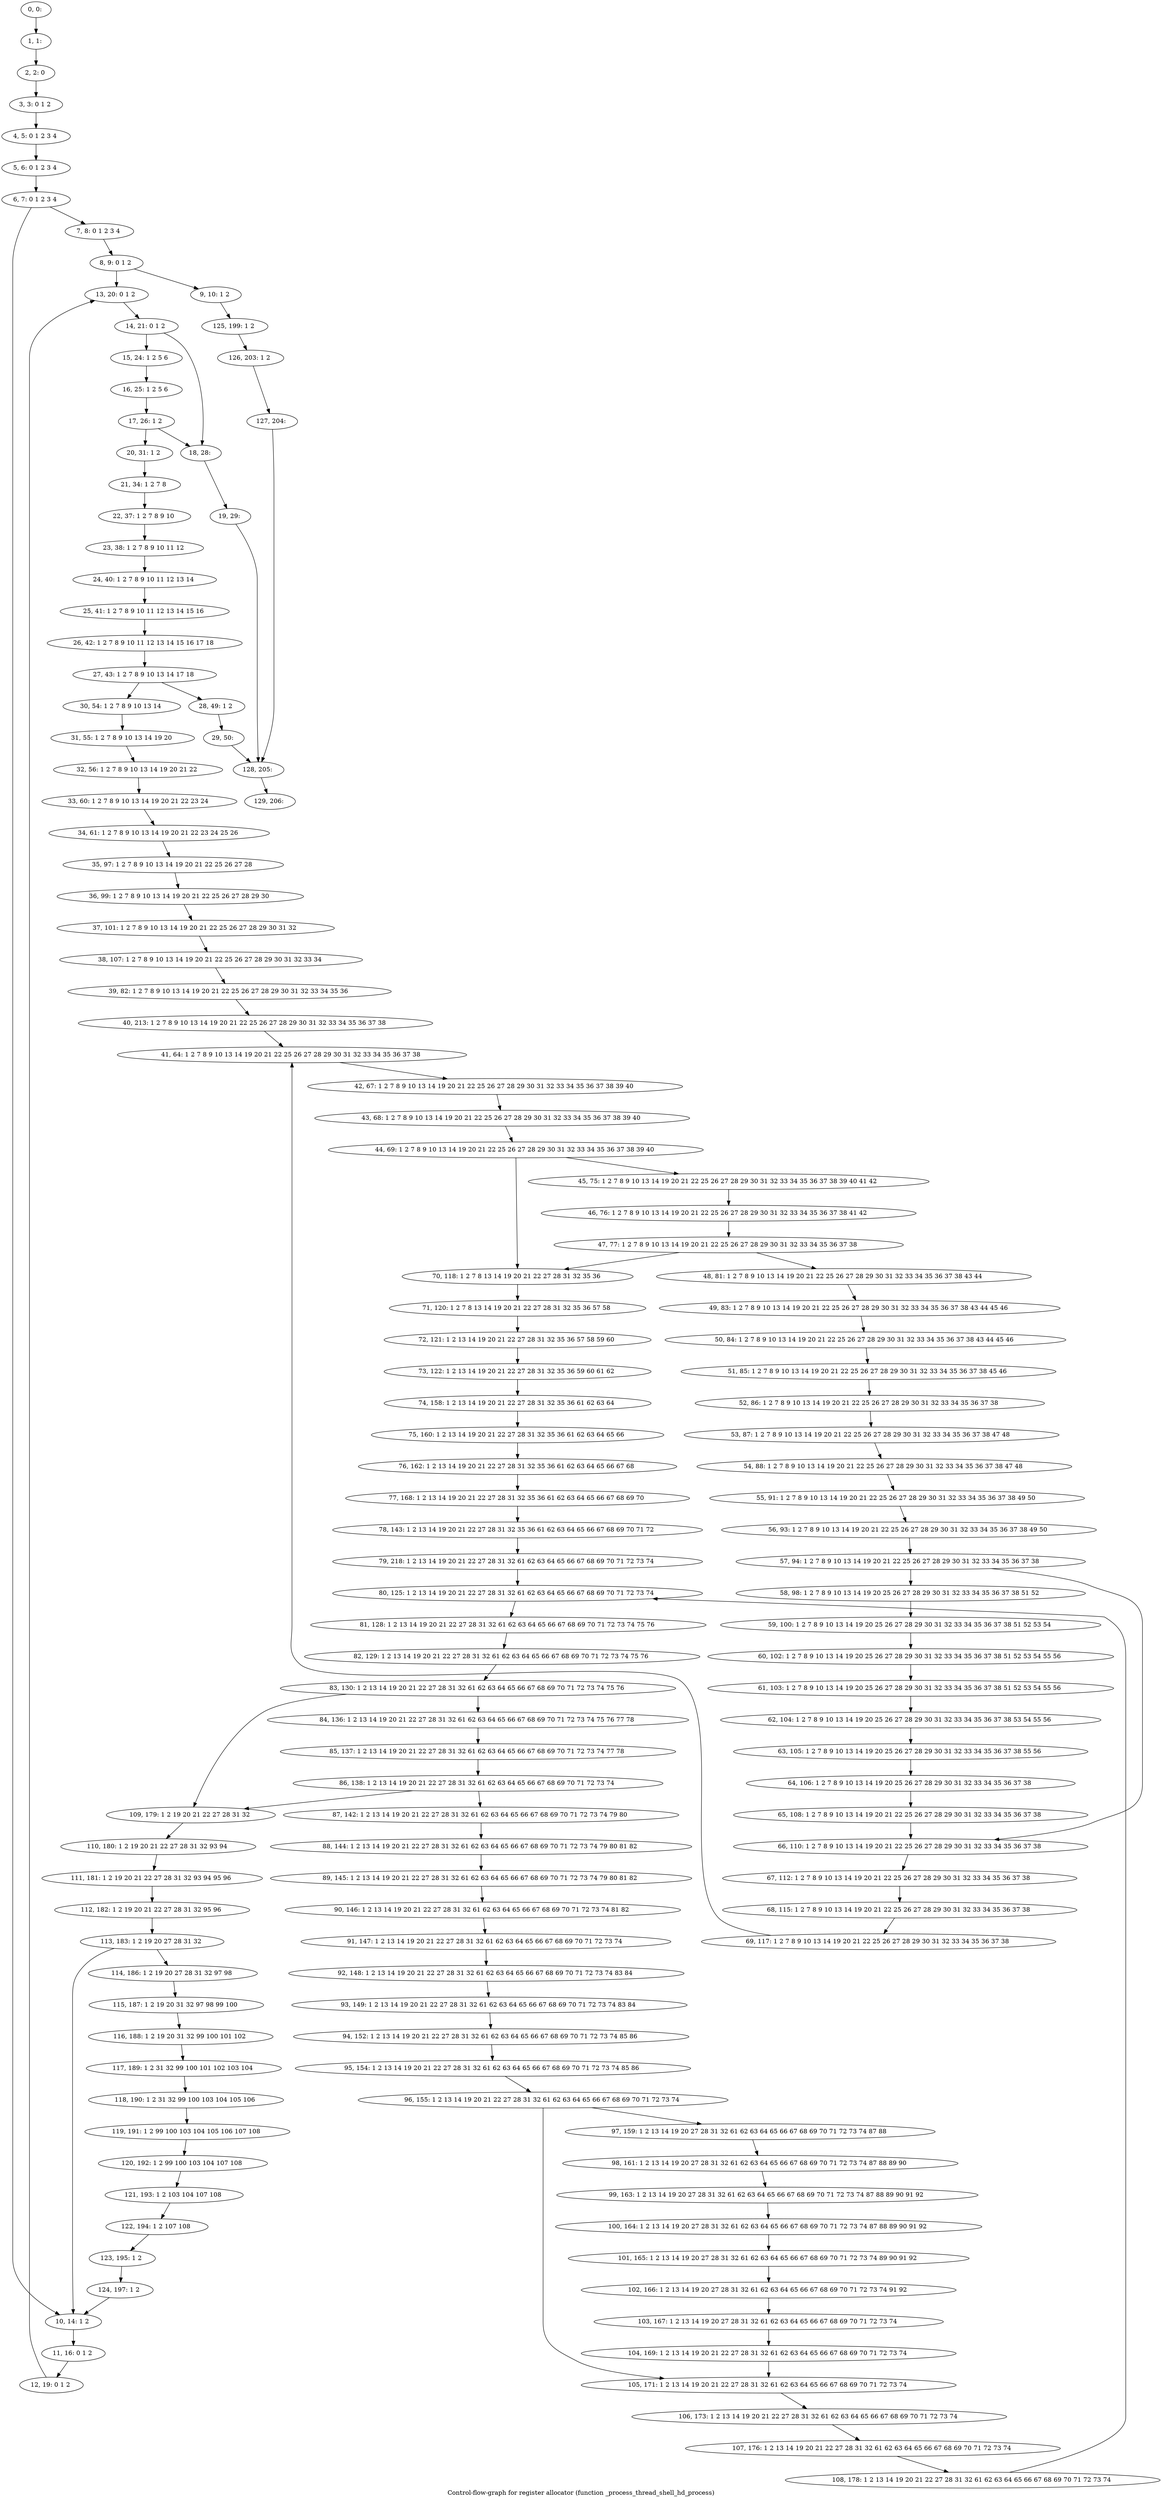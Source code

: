 digraph G {
graph [label="Control-flow-graph for register allocator (function _process_thread_shell_hd_process)"]
0[label="0, 0: "];
1[label="1, 1: "];
2[label="2, 2: 0 "];
3[label="3, 3: 0 1 2 "];
4[label="4, 5: 0 1 2 3 4 "];
5[label="5, 6: 0 1 2 3 4 "];
6[label="6, 7: 0 1 2 3 4 "];
7[label="7, 8: 0 1 2 3 4 "];
8[label="8, 9: 0 1 2 "];
9[label="9, 10: 1 2 "];
10[label="10, 14: 1 2 "];
11[label="11, 16: 0 1 2 "];
12[label="12, 19: 0 1 2 "];
13[label="13, 20: 0 1 2 "];
14[label="14, 21: 0 1 2 "];
15[label="15, 24: 1 2 5 6 "];
16[label="16, 25: 1 2 5 6 "];
17[label="17, 26: 1 2 "];
18[label="18, 28: "];
19[label="19, 29: "];
20[label="20, 31: 1 2 "];
21[label="21, 34: 1 2 7 8 "];
22[label="22, 37: 1 2 7 8 9 10 "];
23[label="23, 38: 1 2 7 8 9 10 11 12 "];
24[label="24, 40: 1 2 7 8 9 10 11 12 13 14 "];
25[label="25, 41: 1 2 7 8 9 10 11 12 13 14 15 16 "];
26[label="26, 42: 1 2 7 8 9 10 11 12 13 14 15 16 17 18 "];
27[label="27, 43: 1 2 7 8 9 10 13 14 17 18 "];
28[label="28, 49: 1 2 "];
29[label="29, 50: "];
30[label="30, 54: 1 2 7 8 9 10 13 14 "];
31[label="31, 55: 1 2 7 8 9 10 13 14 19 20 "];
32[label="32, 56: 1 2 7 8 9 10 13 14 19 20 21 22 "];
33[label="33, 60: 1 2 7 8 9 10 13 14 19 20 21 22 23 24 "];
34[label="34, 61: 1 2 7 8 9 10 13 14 19 20 21 22 23 24 25 26 "];
35[label="35, 97: 1 2 7 8 9 10 13 14 19 20 21 22 25 26 27 28 "];
36[label="36, 99: 1 2 7 8 9 10 13 14 19 20 21 22 25 26 27 28 29 30 "];
37[label="37, 101: 1 2 7 8 9 10 13 14 19 20 21 22 25 26 27 28 29 30 31 32 "];
38[label="38, 107: 1 2 7 8 9 10 13 14 19 20 21 22 25 26 27 28 29 30 31 32 33 34 "];
39[label="39, 82: 1 2 7 8 9 10 13 14 19 20 21 22 25 26 27 28 29 30 31 32 33 34 35 36 "];
40[label="40, 213: 1 2 7 8 9 10 13 14 19 20 21 22 25 26 27 28 29 30 31 32 33 34 35 36 37 38 "];
41[label="41, 64: 1 2 7 8 9 10 13 14 19 20 21 22 25 26 27 28 29 30 31 32 33 34 35 36 37 38 "];
42[label="42, 67: 1 2 7 8 9 10 13 14 19 20 21 22 25 26 27 28 29 30 31 32 33 34 35 36 37 38 39 40 "];
43[label="43, 68: 1 2 7 8 9 10 13 14 19 20 21 22 25 26 27 28 29 30 31 32 33 34 35 36 37 38 39 40 "];
44[label="44, 69: 1 2 7 8 9 10 13 14 19 20 21 22 25 26 27 28 29 30 31 32 33 34 35 36 37 38 39 40 "];
45[label="45, 75: 1 2 7 8 9 10 13 14 19 20 21 22 25 26 27 28 29 30 31 32 33 34 35 36 37 38 39 40 41 42 "];
46[label="46, 76: 1 2 7 8 9 10 13 14 19 20 21 22 25 26 27 28 29 30 31 32 33 34 35 36 37 38 41 42 "];
47[label="47, 77: 1 2 7 8 9 10 13 14 19 20 21 22 25 26 27 28 29 30 31 32 33 34 35 36 37 38 "];
48[label="48, 81: 1 2 7 8 9 10 13 14 19 20 21 22 25 26 27 28 29 30 31 32 33 34 35 36 37 38 43 44 "];
49[label="49, 83: 1 2 7 8 9 10 13 14 19 20 21 22 25 26 27 28 29 30 31 32 33 34 35 36 37 38 43 44 45 46 "];
50[label="50, 84: 1 2 7 8 9 10 13 14 19 20 21 22 25 26 27 28 29 30 31 32 33 34 35 36 37 38 43 44 45 46 "];
51[label="51, 85: 1 2 7 8 9 10 13 14 19 20 21 22 25 26 27 28 29 30 31 32 33 34 35 36 37 38 45 46 "];
52[label="52, 86: 1 2 7 8 9 10 13 14 19 20 21 22 25 26 27 28 29 30 31 32 33 34 35 36 37 38 "];
53[label="53, 87: 1 2 7 8 9 10 13 14 19 20 21 22 25 26 27 28 29 30 31 32 33 34 35 36 37 38 47 48 "];
54[label="54, 88: 1 2 7 8 9 10 13 14 19 20 21 22 25 26 27 28 29 30 31 32 33 34 35 36 37 38 47 48 "];
55[label="55, 91: 1 2 7 8 9 10 13 14 19 20 21 22 25 26 27 28 29 30 31 32 33 34 35 36 37 38 49 50 "];
56[label="56, 93: 1 2 7 8 9 10 13 14 19 20 21 22 25 26 27 28 29 30 31 32 33 34 35 36 37 38 49 50 "];
57[label="57, 94: 1 2 7 8 9 10 13 14 19 20 21 22 25 26 27 28 29 30 31 32 33 34 35 36 37 38 "];
58[label="58, 98: 1 2 7 8 9 10 13 14 19 20 25 26 27 28 29 30 31 32 33 34 35 36 37 38 51 52 "];
59[label="59, 100: 1 2 7 8 9 10 13 14 19 20 25 26 27 28 29 30 31 32 33 34 35 36 37 38 51 52 53 54 "];
60[label="60, 102: 1 2 7 8 9 10 13 14 19 20 25 26 27 28 29 30 31 32 33 34 35 36 37 38 51 52 53 54 55 56 "];
61[label="61, 103: 1 2 7 8 9 10 13 14 19 20 25 26 27 28 29 30 31 32 33 34 35 36 37 38 51 52 53 54 55 56 "];
62[label="62, 104: 1 2 7 8 9 10 13 14 19 20 25 26 27 28 29 30 31 32 33 34 35 36 37 38 53 54 55 56 "];
63[label="63, 105: 1 2 7 8 9 10 13 14 19 20 25 26 27 28 29 30 31 32 33 34 35 36 37 38 55 56 "];
64[label="64, 106: 1 2 7 8 9 10 13 14 19 20 25 26 27 28 29 30 31 32 33 34 35 36 37 38 "];
65[label="65, 108: 1 2 7 8 9 10 13 14 19 20 21 22 25 26 27 28 29 30 31 32 33 34 35 36 37 38 "];
66[label="66, 110: 1 2 7 8 9 10 13 14 19 20 21 22 25 26 27 28 29 30 31 32 33 34 35 36 37 38 "];
67[label="67, 112: 1 2 7 8 9 10 13 14 19 20 21 22 25 26 27 28 29 30 31 32 33 34 35 36 37 38 "];
68[label="68, 115: 1 2 7 8 9 10 13 14 19 20 21 22 25 26 27 28 29 30 31 32 33 34 35 36 37 38 "];
69[label="69, 117: 1 2 7 8 9 10 13 14 19 20 21 22 25 26 27 28 29 30 31 32 33 34 35 36 37 38 "];
70[label="70, 118: 1 2 7 8 13 14 19 20 21 22 27 28 31 32 35 36 "];
71[label="71, 120: 1 2 7 8 13 14 19 20 21 22 27 28 31 32 35 36 57 58 "];
72[label="72, 121: 1 2 13 14 19 20 21 22 27 28 31 32 35 36 57 58 59 60 "];
73[label="73, 122: 1 2 13 14 19 20 21 22 27 28 31 32 35 36 59 60 61 62 "];
74[label="74, 158: 1 2 13 14 19 20 21 22 27 28 31 32 35 36 61 62 63 64 "];
75[label="75, 160: 1 2 13 14 19 20 21 22 27 28 31 32 35 36 61 62 63 64 65 66 "];
76[label="76, 162: 1 2 13 14 19 20 21 22 27 28 31 32 35 36 61 62 63 64 65 66 67 68 "];
77[label="77, 168: 1 2 13 14 19 20 21 22 27 28 31 32 35 36 61 62 63 64 65 66 67 68 69 70 "];
78[label="78, 143: 1 2 13 14 19 20 21 22 27 28 31 32 35 36 61 62 63 64 65 66 67 68 69 70 71 72 "];
79[label="79, 218: 1 2 13 14 19 20 21 22 27 28 31 32 61 62 63 64 65 66 67 68 69 70 71 72 73 74 "];
80[label="80, 125: 1 2 13 14 19 20 21 22 27 28 31 32 61 62 63 64 65 66 67 68 69 70 71 72 73 74 "];
81[label="81, 128: 1 2 13 14 19 20 21 22 27 28 31 32 61 62 63 64 65 66 67 68 69 70 71 72 73 74 75 76 "];
82[label="82, 129: 1 2 13 14 19 20 21 22 27 28 31 32 61 62 63 64 65 66 67 68 69 70 71 72 73 74 75 76 "];
83[label="83, 130: 1 2 13 14 19 20 21 22 27 28 31 32 61 62 63 64 65 66 67 68 69 70 71 72 73 74 75 76 "];
84[label="84, 136: 1 2 13 14 19 20 21 22 27 28 31 32 61 62 63 64 65 66 67 68 69 70 71 72 73 74 75 76 77 78 "];
85[label="85, 137: 1 2 13 14 19 20 21 22 27 28 31 32 61 62 63 64 65 66 67 68 69 70 71 72 73 74 77 78 "];
86[label="86, 138: 1 2 13 14 19 20 21 22 27 28 31 32 61 62 63 64 65 66 67 68 69 70 71 72 73 74 "];
87[label="87, 142: 1 2 13 14 19 20 21 22 27 28 31 32 61 62 63 64 65 66 67 68 69 70 71 72 73 74 79 80 "];
88[label="88, 144: 1 2 13 14 19 20 21 22 27 28 31 32 61 62 63 64 65 66 67 68 69 70 71 72 73 74 79 80 81 82 "];
89[label="89, 145: 1 2 13 14 19 20 21 22 27 28 31 32 61 62 63 64 65 66 67 68 69 70 71 72 73 74 79 80 81 82 "];
90[label="90, 146: 1 2 13 14 19 20 21 22 27 28 31 32 61 62 63 64 65 66 67 68 69 70 71 72 73 74 81 82 "];
91[label="91, 147: 1 2 13 14 19 20 21 22 27 28 31 32 61 62 63 64 65 66 67 68 69 70 71 72 73 74 "];
92[label="92, 148: 1 2 13 14 19 20 21 22 27 28 31 32 61 62 63 64 65 66 67 68 69 70 71 72 73 74 83 84 "];
93[label="93, 149: 1 2 13 14 19 20 21 22 27 28 31 32 61 62 63 64 65 66 67 68 69 70 71 72 73 74 83 84 "];
94[label="94, 152: 1 2 13 14 19 20 21 22 27 28 31 32 61 62 63 64 65 66 67 68 69 70 71 72 73 74 85 86 "];
95[label="95, 154: 1 2 13 14 19 20 21 22 27 28 31 32 61 62 63 64 65 66 67 68 69 70 71 72 73 74 85 86 "];
96[label="96, 155: 1 2 13 14 19 20 21 22 27 28 31 32 61 62 63 64 65 66 67 68 69 70 71 72 73 74 "];
97[label="97, 159: 1 2 13 14 19 20 27 28 31 32 61 62 63 64 65 66 67 68 69 70 71 72 73 74 87 88 "];
98[label="98, 161: 1 2 13 14 19 20 27 28 31 32 61 62 63 64 65 66 67 68 69 70 71 72 73 74 87 88 89 90 "];
99[label="99, 163: 1 2 13 14 19 20 27 28 31 32 61 62 63 64 65 66 67 68 69 70 71 72 73 74 87 88 89 90 91 92 "];
100[label="100, 164: 1 2 13 14 19 20 27 28 31 32 61 62 63 64 65 66 67 68 69 70 71 72 73 74 87 88 89 90 91 92 "];
101[label="101, 165: 1 2 13 14 19 20 27 28 31 32 61 62 63 64 65 66 67 68 69 70 71 72 73 74 89 90 91 92 "];
102[label="102, 166: 1 2 13 14 19 20 27 28 31 32 61 62 63 64 65 66 67 68 69 70 71 72 73 74 91 92 "];
103[label="103, 167: 1 2 13 14 19 20 27 28 31 32 61 62 63 64 65 66 67 68 69 70 71 72 73 74 "];
104[label="104, 169: 1 2 13 14 19 20 21 22 27 28 31 32 61 62 63 64 65 66 67 68 69 70 71 72 73 74 "];
105[label="105, 171: 1 2 13 14 19 20 21 22 27 28 31 32 61 62 63 64 65 66 67 68 69 70 71 72 73 74 "];
106[label="106, 173: 1 2 13 14 19 20 21 22 27 28 31 32 61 62 63 64 65 66 67 68 69 70 71 72 73 74 "];
107[label="107, 176: 1 2 13 14 19 20 21 22 27 28 31 32 61 62 63 64 65 66 67 68 69 70 71 72 73 74 "];
108[label="108, 178: 1 2 13 14 19 20 21 22 27 28 31 32 61 62 63 64 65 66 67 68 69 70 71 72 73 74 "];
109[label="109, 179: 1 2 19 20 21 22 27 28 31 32 "];
110[label="110, 180: 1 2 19 20 21 22 27 28 31 32 93 94 "];
111[label="111, 181: 1 2 19 20 21 22 27 28 31 32 93 94 95 96 "];
112[label="112, 182: 1 2 19 20 21 22 27 28 31 32 95 96 "];
113[label="113, 183: 1 2 19 20 27 28 31 32 "];
114[label="114, 186: 1 2 19 20 27 28 31 32 97 98 "];
115[label="115, 187: 1 2 19 20 31 32 97 98 99 100 "];
116[label="116, 188: 1 2 19 20 31 32 99 100 101 102 "];
117[label="117, 189: 1 2 31 32 99 100 101 102 103 104 "];
118[label="118, 190: 1 2 31 32 99 100 103 104 105 106 "];
119[label="119, 191: 1 2 99 100 103 104 105 106 107 108 "];
120[label="120, 192: 1 2 99 100 103 104 107 108 "];
121[label="121, 193: 1 2 103 104 107 108 "];
122[label="122, 194: 1 2 107 108 "];
123[label="123, 195: 1 2 "];
124[label="124, 197: 1 2 "];
125[label="125, 199: 1 2 "];
126[label="126, 203: 1 2 "];
127[label="127, 204: "];
128[label="128, 205: "];
129[label="129, 206: "];
0->1 ;
1->2 ;
2->3 ;
3->4 ;
4->5 ;
5->6 ;
6->7 ;
6->10 ;
7->8 ;
8->9 ;
8->13 ;
9->125 ;
10->11 ;
11->12 ;
12->13 ;
13->14 ;
14->15 ;
14->18 ;
15->16 ;
16->17 ;
17->18 ;
17->20 ;
18->19 ;
19->128 ;
20->21 ;
21->22 ;
22->23 ;
23->24 ;
24->25 ;
25->26 ;
26->27 ;
27->28 ;
27->30 ;
28->29 ;
29->128 ;
30->31 ;
31->32 ;
32->33 ;
33->34 ;
34->35 ;
35->36 ;
36->37 ;
37->38 ;
38->39 ;
39->40 ;
40->41 ;
41->42 ;
42->43 ;
43->44 ;
44->45 ;
44->70 ;
45->46 ;
46->47 ;
47->48 ;
47->70 ;
48->49 ;
49->50 ;
50->51 ;
51->52 ;
52->53 ;
53->54 ;
54->55 ;
55->56 ;
56->57 ;
57->58 ;
57->66 ;
58->59 ;
59->60 ;
60->61 ;
61->62 ;
62->63 ;
63->64 ;
64->65 ;
65->66 ;
66->67 ;
67->68 ;
68->69 ;
69->41 ;
70->71 ;
71->72 ;
72->73 ;
73->74 ;
74->75 ;
75->76 ;
76->77 ;
77->78 ;
78->79 ;
79->80 ;
80->81 ;
81->82 ;
82->83 ;
83->84 ;
83->109 ;
84->85 ;
85->86 ;
86->87 ;
86->109 ;
87->88 ;
88->89 ;
89->90 ;
90->91 ;
91->92 ;
92->93 ;
93->94 ;
94->95 ;
95->96 ;
96->97 ;
96->105 ;
97->98 ;
98->99 ;
99->100 ;
100->101 ;
101->102 ;
102->103 ;
103->104 ;
104->105 ;
105->106 ;
106->107 ;
107->108 ;
108->80 ;
109->110 ;
110->111 ;
111->112 ;
112->113 ;
113->114 ;
113->10 ;
114->115 ;
115->116 ;
116->117 ;
117->118 ;
118->119 ;
119->120 ;
120->121 ;
121->122 ;
122->123 ;
123->124 ;
124->10 ;
125->126 ;
126->127 ;
127->128 ;
128->129 ;
}
